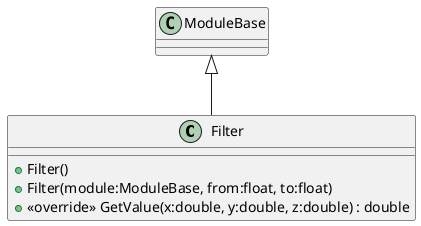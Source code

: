 @startuml
class Filter {
    + Filter()
    + Filter(module:ModuleBase, from:float, to:float)
    + <<override>> GetValue(x:double, y:double, z:double) : double
}
ModuleBase <|-- Filter
@enduml
